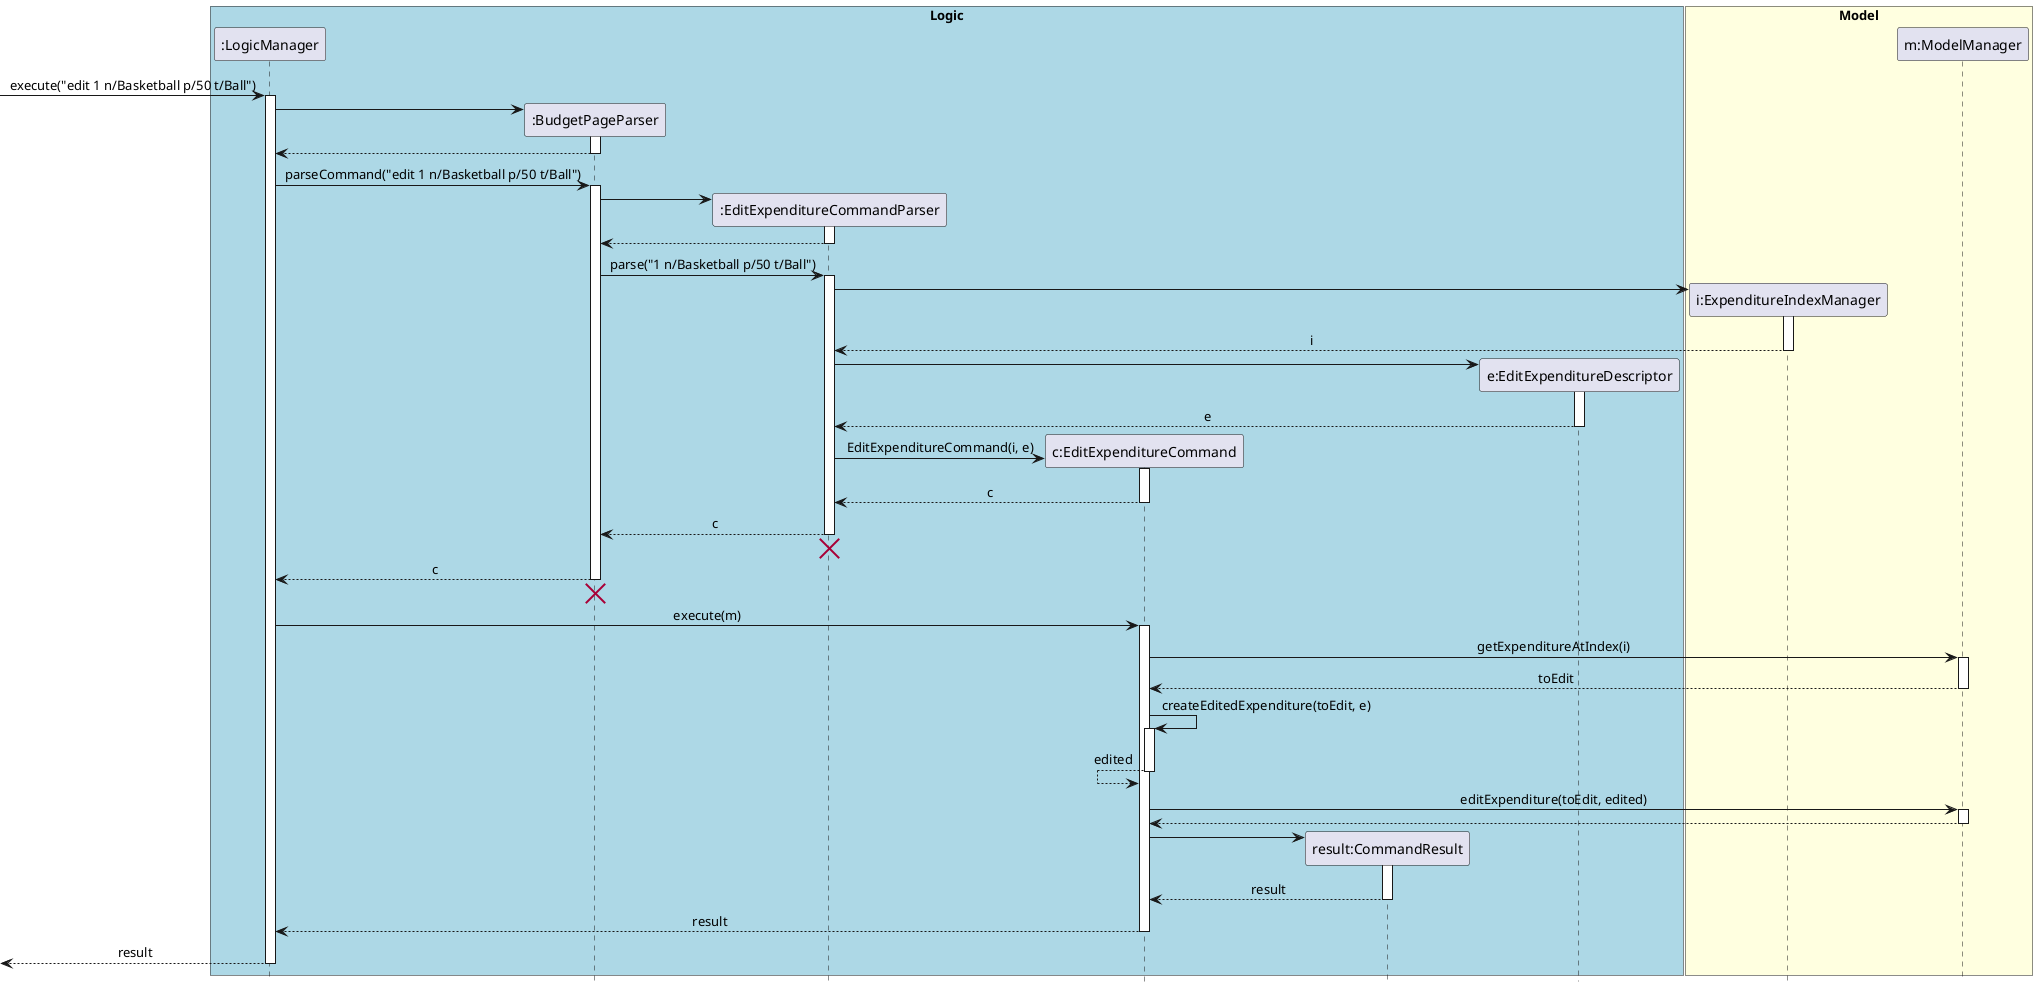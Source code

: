 @startuml
skinparam Sequence {
    MessageAlign center
}
hide footbox
box "Logic" #LightBlue
participant ":LogicManager" as LM
participant ":BudgetPageParser" as BPP
participant ":EditExpenditureCommandParser" as EECP
participant "c:EditExpenditureCommand" as EEC
participant "result:CommandResult" as CR
participant "e:EditExpenditureDescriptor" as EED

end box

box "Model" #LightYellow
participant "i:ExpenditureIndexManager" as EI
participant "m:ModelManager" as M
end box

[-> LM : execute("edit 1 n/Basketball p/50 t/Ball")
activate LM
create BPP
LM -> BPP
activate BPP
LM <-- BPP
deactivate BPP
LM -> BPP : parseCommand("edit 1 n/Basketball p/50 t/Ball")
activate BPP

create EECP
BPP -> EECP
activate EECP
BPP <-- EECP
deactivate EECP
BPP -> EECP : parse("1 n/Basketball p/50 t/Ball")
activate EECP

create EI
EECP -> EI
activate EI
EECP <-- EI : i
deactivate EI

create EED
EECP -> EED
activate EED
EECP <-- EED : e
deactivate EED

create EEC
EECP -> EEC : EditExpenditureCommand(i, e)
activate EEC
EECP <-- EEC : c
deactivate EEC
BPP <-- EECP : c
deactivate EECP
BPP <-[hidden]- EECP
destroy EECP

deactivate EECP
LM <-- BPP : c
deactivate BPP
BPP <-[hidden]- LM
destroy BPP

LM -> EEC: execute(m)
activate EEC
EEC -> M: getExpenditureAtIndex(i)
activate M
EEC <-- M : toEdit
deactivate M

EEC -> EEC: createEditedExpenditure(toEdit, e)
activate EEC
EEC <-- EEC : edited
deactivate EEC

EEC -> M : editExpenditure(toEdit, edited)
activate M
EEC <-- M
deactivate M

create CR
EEC -> CR
activate CR
EEC <-- CR : result
deactivate CR

LM <-- EEC : result
deactivate EEC
[<-- LM : result
deactivate LM

@enduml
